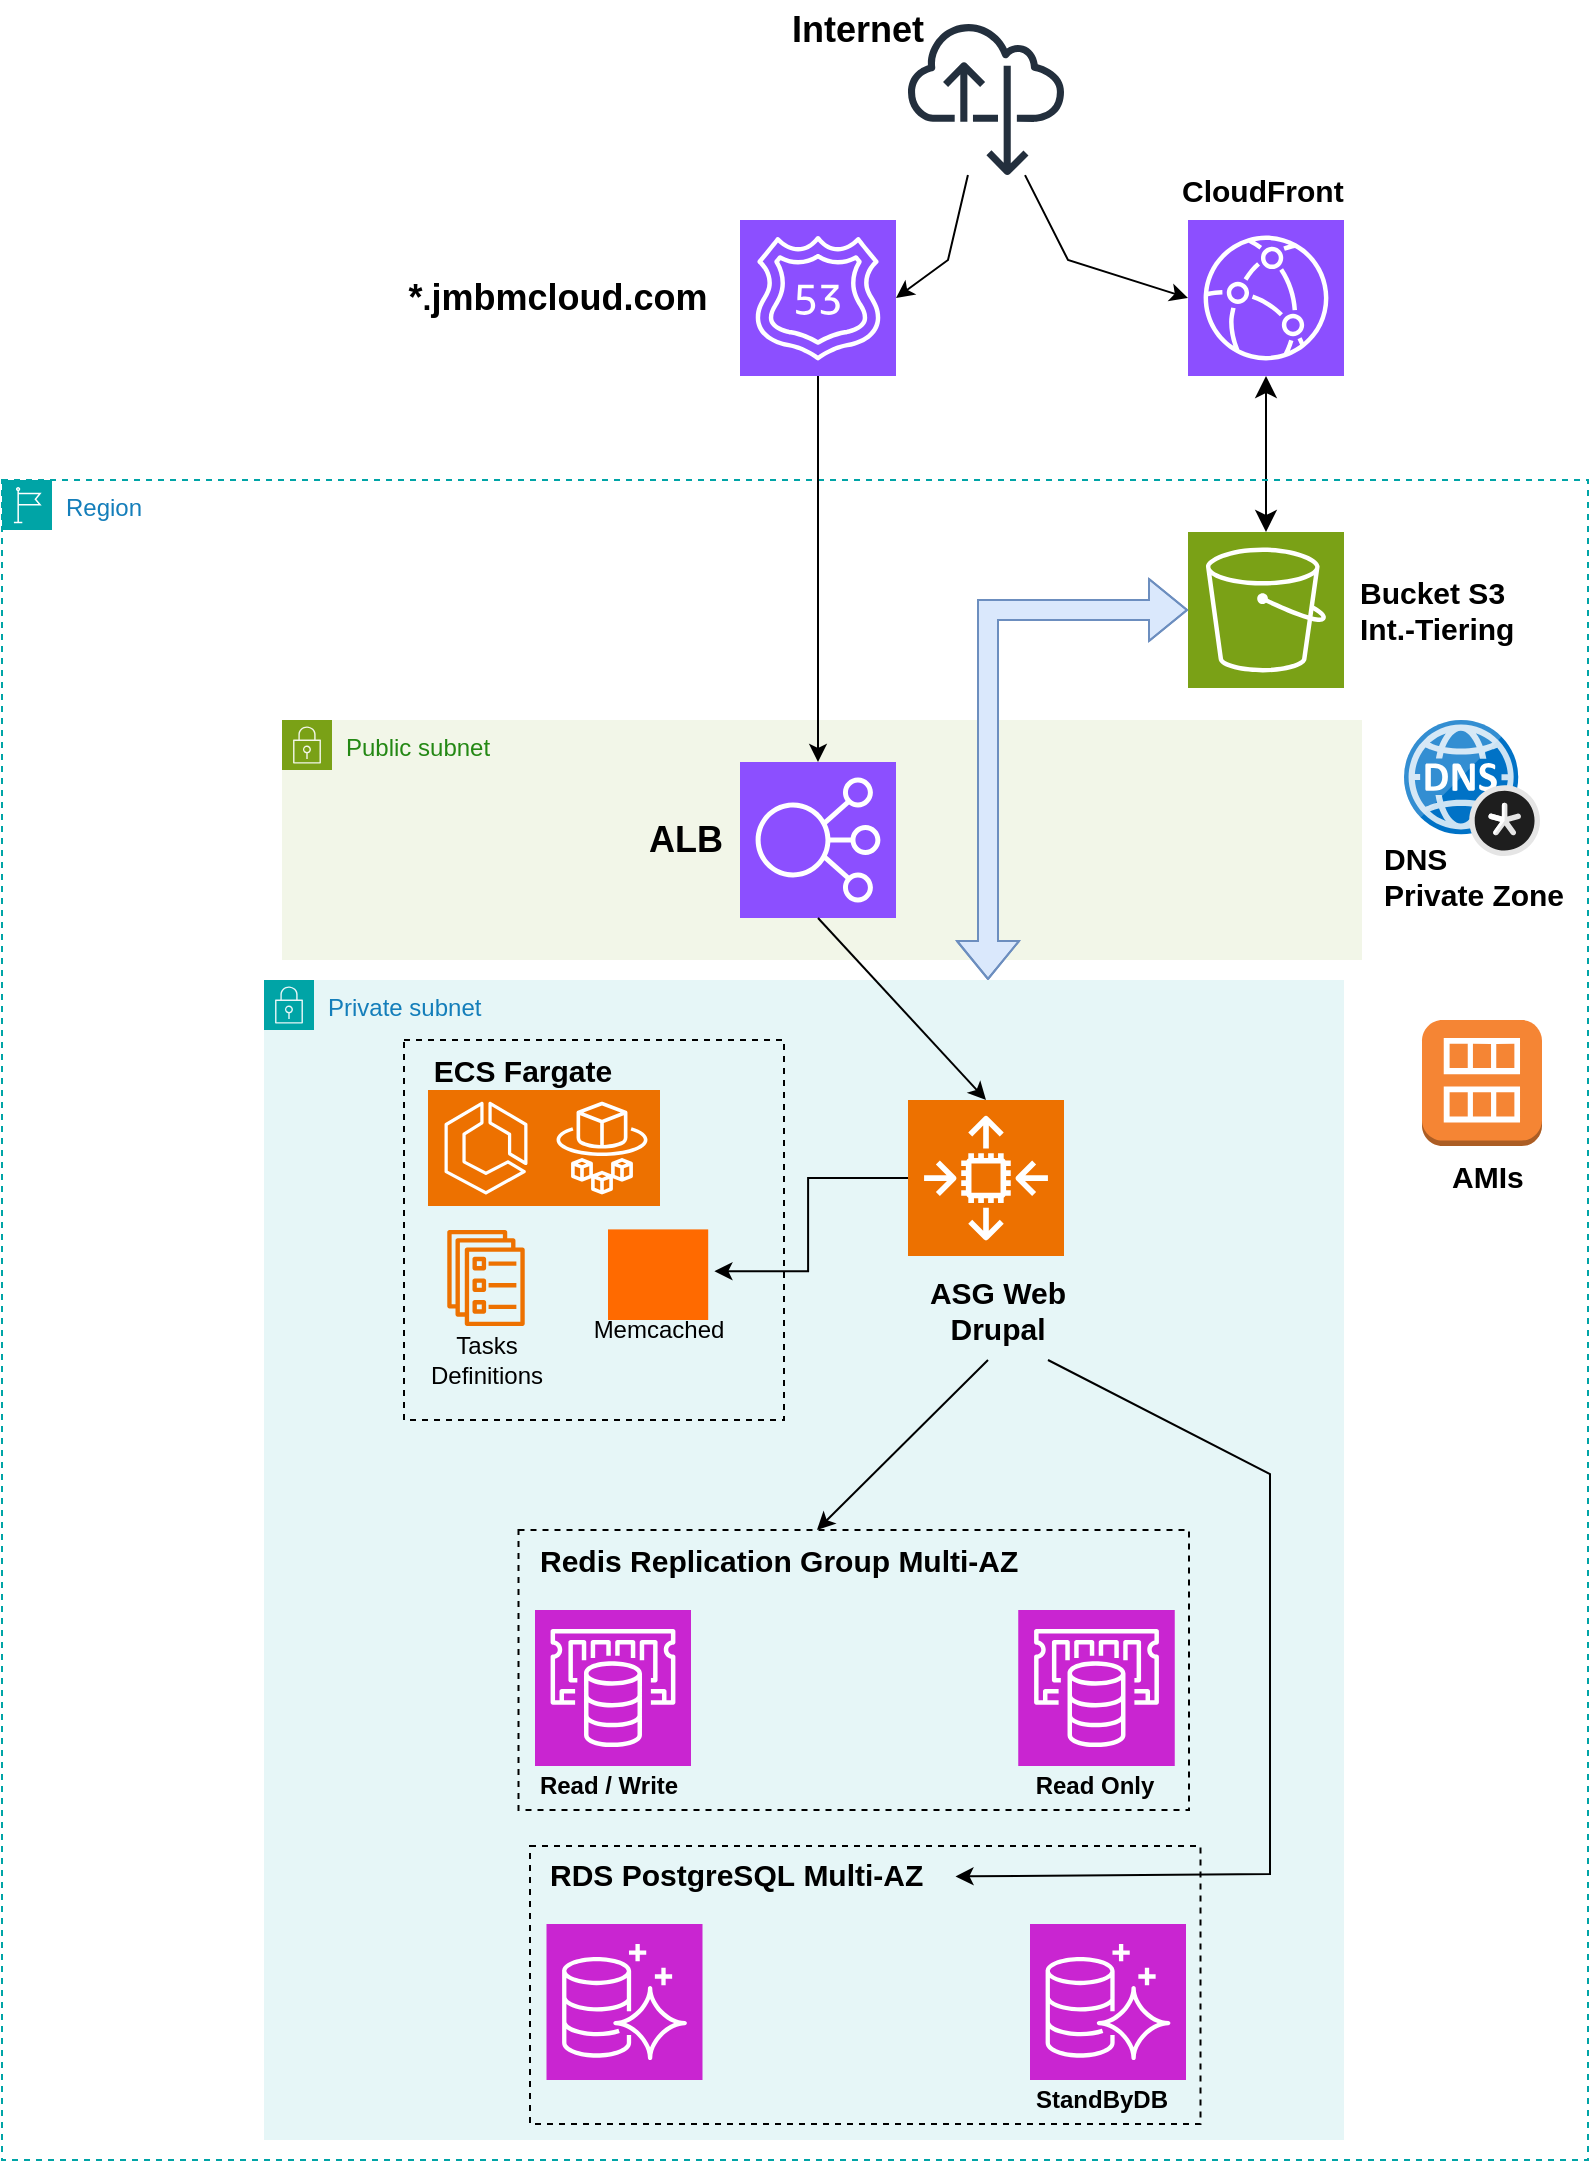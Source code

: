 <mxfile version="26.0.11">
  <diagram name="Página-1" id="rYHq8VYyQoGlc9UguqnX">
    <mxGraphModel grid="1" page="1" gridSize="10" guides="1" tooltips="1" connect="1" arrows="1" fold="1" pageScale="1" pageWidth="827" pageHeight="1169" math="0" shadow="0">
      <root>
        <mxCell id="0" />
        <mxCell id="1" parent="0" />
        <mxCell id="pwwWVJM_wwf5tCDXdT73-26" value="" style="edgeStyle=none;rounded=0;orthogonalLoop=1;jettySize=auto;html=1;entryX=0;entryY=0.5;entryDx=0;entryDy=0;entryPerimeter=0;" edge="1" parent="1" source="pwwWVJM_wwf5tCDXdT73-6" target="pwwWVJM_wwf5tCDXdT73-9">
          <mxGeometry relative="1" as="geometry">
            <Array as="points">
              <mxPoint x="550" y="140" />
            </Array>
          </mxGeometry>
        </mxCell>
        <mxCell id="pwwWVJM_wwf5tCDXdT73-6" value="" style="sketch=0;outlineConnect=0;fontColor=#232F3E;gradientColor=none;fillColor=#232F3D;strokeColor=none;dashed=0;verticalLabelPosition=bottom;verticalAlign=top;align=center;html=1;fontSize=12;fontStyle=0;aspect=fixed;pointerEvents=1;shape=mxgraph.aws4.internet_alt22;" vertex="1" parent="1">
          <mxGeometry x="470" y="20" width="78" height="78" as="geometry" />
        </mxCell>
        <mxCell id="pwwWVJM_wwf5tCDXdT73-27" value="" style="edgeStyle=none;rounded=0;orthogonalLoop=1;jettySize=auto;html=1;entryX=1;entryY=0.5;entryDx=0;entryDy=0;entryPerimeter=0;" edge="1" parent="1" source="pwwWVJM_wwf5tCDXdT73-6" target="pwwWVJM_wwf5tCDXdT73-7">
          <mxGeometry relative="1" as="geometry">
            <mxPoint x="460" y="110" as="sourcePoint" />
            <mxPoint x="430" y="140" as="targetPoint" />
            <Array as="points">
              <mxPoint x="490" y="140" />
            </Array>
          </mxGeometry>
        </mxCell>
        <mxCell id="pwwWVJM_wwf5tCDXdT73-7" value="" style="sketch=0;points=[[0,0,0],[0.25,0,0],[0.5,0,0],[0.75,0,0],[1,0,0],[0,1,0],[0.25,1,0],[0.5,1,0],[0.75,1,0],[1,1,0],[0,0.25,0],[0,0.5,0],[0,0.75,0],[1,0.25,0],[1,0.5,0],[1,0.75,0]];outlineConnect=0;fontColor=#232F3E;fillColor=#8C4FFF;strokeColor=#ffffff;dashed=0;verticalLabelPosition=bottom;verticalAlign=top;align=center;html=1;fontSize=12;fontStyle=0;aspect=fixed;shape=mxgraph.aws4.resourceIcon;resIcon=mxgraph.aws4.route_53;" vertex="1" parent="1">
          <mxGeometry x="386" y="120" width="78" height="78" as="geometry" />
        </mxCell>
        <mxCell id="pwwWVJM_wwf5tCDXdT73-9" value="" style="sketch=0;points=[[0,0,0],[0.25,0,0],[0.5,0,0],[0.75,0,0],[1,0,0],[0,1,0],[0.25,1,0],[0.5,1,0],[0.75,1,0],[1,1,0],[0,0.25,0],[0,0.5,0],[0,0.75,0],[1,0.25,0],[1,0.5,0],[1,0.75,0]];outlineConnect=0;fontColor=#232F3E;fillColor=#8C4FFF;strokeColor=#ffffff;dashed=0;verticalLabelPosition=bottom;verticalAlign=top;align=center;html=1;fontSize=12;fontStyle=0;aspect=fixed;shape=mxgraph.aws4.resourceIcon;resIcon=mxgraph.aws4.cloudfront;" vertex="1" parent="1">
          <mxGeometry x="610" y="120" width="78" height="78" as="geometry" />
        </mxCell>
        <mxCell id="pwwWVJM_wwf5tCDXdT73-25" value="" style="edgeStyle=none;orthogonalLoop=1;jettySize=auto;html=1;endArrow=classic;startArrow=classic;endSize=8;startSize=8;rounded=0;entryX=0.5;entryY=0;entryDx=0;entryDy=0;entryPerimeter=0;startFill=1;endFill=1;exitX=0.5;exitY=1;exitDx=0;exitDy=0;exitPerimeter=0;" edge="1" parent="1" source="pwwWVJM_wwf5tCDXdT73-9" target="pwwWVJM_wwf5tCDXdT73-8">
          <mxGeometry width="100" relative="1" as="geometry">
            <mxPoint x="680" y="200" as="sourcePoint" />
            <mxPoint x="760" y="140" as="targetPoint" />
            <Array as="points" />
          </mxGeometry>
        </mxCell>
        <mxCell id="FW9c8I9qHmgRySXw3Ds8-1" value="&lt;span style=&quot;font-size: 18px;&quot;&gt;&lt;b&gt;Internet&lt;/b&gt;&lt;/span&gt;" style="text;strokeColor=none;align=center;fillColor=none;html=1;verticalAlign=middle;whiteSpace=wrap;rounded=0;" vertex="1" parent="1">
          <mxGeometry x="370" y="10" width="150" height="30" as="geometry" />
        </mxCell>
        <mxCell id="FW9c8I9qHmgRySXw3Ds8-25" value="&lt;span style=&quot;font-size: 15px;&quot;&gt;&lt;b&gt;CloudFront&lt;/b&gt;&lt;/span&gt;" style="text;strokeColor=none;align=left;fillColor=none;html=1;verticalAlign=middle;whiteSpace=wrap;rounded=0;" vertex="1" parent="1">
          <mxGeometry x="605" y="90" width="90" height="30" as="geometry" />
        </mxCell>
        <mxCell id="pwwWVJM_wwf5tCDXdT73-15" value="Region" style="points=[[0,0],[0.25,0],[0.5,0],[0.75,0],[1,0],[1,0.25],[1,0.5],[1,0.75],[1,1],[0.75,1],[0.5,1],[0.25,1],[0,1],[0,0.75],[0,0.5],[0,0.25]];outlineConnect=0;gradientColor=none;html=1;whiteSpace=wrap;fontSize=12;fontStyle=0;container=1;pointerEvents=0;collapsible=0;recursiveResize=0;shape=mxgraph.aws4.group;grIcon=mxgraph.aws4.group_region;strokeColor=#00A4A6;fillColor=none;verticalAlign=top;align=left;spacingLeft=30;fontColor=#147EBA;dashed=1;" vertex="1" parent="1">
          <mxGeometry x="17" y="250" width="793" height="840" as="geometry" />
        </mxCell>
        <mxCell id="pwwWVJM_wwf5tCDXdT73-19" value="Public subnet" style="points=[[0,0],[0.25,0],[0.5,0],[0.75,0],[1,0],[1,0.25],[1,0.5],[1,0.75],[1,1],[0.75,1],[0.5,1],[0.25,1],[0,1],[0,0.75],[0,0.5],[0,0.25]];outlineConnect=0;gradientColor=none;html=1;whiteSpace=wrap;fontSize=12;fontStyle=0;container=1;pointerEvents=0;collapsible=0;recursiveResize=0;shape=mxgraph.aws4.group;grIcon=mxgraph.aws4.group_security_group;grStroke=0;strokeColor=#7AA116;fillColor=#F2F6E8;verticalAlign=top;align=left;spacingLeft=30;fontColor=#248814;dashed=0;" vertex="1" parent="pwwWVJM_wwf5tCDXdT73-15">
          <mxGeometry x="140" y="120" width="540" height="120" as="geometry" />
        </mxCell>
        <mxCell id="pwwWVJM_wwf5tCDXdT73-10" value="" style="sketch=0;points=[[0,0,0],[0.25,0,0],[0.5,0,0],[0.75,0,0],[1,0,0],[0,1,0],[0.25,1,0],[0.5,1,0],[0.75,1,0],[1,1,0],[0,0.25,0],[0,0.5,0],[0,0.75,0],[1,0.25,0],[1,0.5,0],[1,0.75,0]];outlineConnect=0;fontColor=#232F3E;fillColor=#8C4FFF;strokeColor=#ffffff;dashed=0;verticalLabelPosition=bottom;verticalAlign=top;align=center;html=1;fontSize=12;fontStyle=0;aspect=fixed;shape=mxgraph.aws4.resourceIcon;resIcon=mxgraph.aws4.elastic_load_balancing;" vertex="1" parent="pwwWVJM_wwf5tCDXdT73-19">
          <mxGeometry x="229" y="21" width="78" height="78" as="geometry" />
        </mxCell>
        <mxCell id="FW9c8I9qHmgRySXw3Ds8-71" value="&lt;span style=&quot;font-size: 18px;&quot;&gt;&lt;b&gt;ALB&lt;/b&gt;&lt;/span&gt;" style="text;strokeColor=none;align=center;fillColor=none;html=1;verticalAlign=middle;whiteSpace=wrap;rounded=0;" vertex="1" parent="pwwWVJM_wwf5tCDXdT73-19">
          <mxGeometry x="127.25" y="45" width="150" height="30" as="geometry" />
        </mxCell>
        <mxCell id="pwwWVJM_wwf5tCDXdT73-8" value="" style="sketch=0;points=[[0,0,0],[0.25,0,0],[0.5,0,0],[0.75,0,0],[1,0,0],[0,1,0],[0.25,1,0],[0.5,1,0],[0.75,1,0],[1,1,0],[0,0.25,0],[0,0.5,0],[0,0.75,0],[1,0.25,0],[1,0.5,0],[1,0.75,0]];outlineConnect=0;fontColor=#232F3E;fillColor=#7AA116;strokeColor=#ffffff;dashed=0;verticalLabelPosition=bottom;verticalAlign=top;align=center;html=1;fontSize=12;fontStyle=0;aspect=fixed;shape=mxgraph.aws4.resourceIcon;resIcon=mxgraph.aws4.s3;" vertex="1" parent="pwwWVJM_wwf5tCDXdT73-15">
          <mxGeometry x="593" y="26" width="78" height="78" as="geometry" />
        </mxCell>
        <mxCell id="FW9c8I9qHmgRySXw3Ds8-20" value="&lt;b style=&quot;&quot;&gt;&lt;font style=&quot;font-size: 15px;&quot;&gt;Bucket S3&lt;/font&gt;&lt;/b&gt;&lt;div&gt;&lt;b style=&quot;background-color: transparent; color: light-dark(rgb(0, 0, 0), rgb(255, 255, 255));&quot;&gt;&lt;font style=&quot;font-size: 15px;&quot;&gt;Int.-Tiering&lt;/font&gt;&lt;/b&gt;&lt;/div&gt;" style="text;strokeColor=none;align=left;fillColor=none;html=1;verticalAlign=middle;whiteSpace=wrap;rounded=0;" vertex="1" parent="pwwWVJM_wwf5tCDXdT73-15">
          <mxGeometry x="677" y="50" width="84" height="30" as="geometry" />
        </mxCell>
        <mxCell id="FW9c8I9qHmgRySXw3Ds8-39" value="" style="shape=flexArrow;endArrow=classic;startArrow=classic;html=1;rounded=0;fillColor=#dae8fc;strokeColor=#6c8ebf;" edge="1" parent="pwwWVJM_wwf5tCDXdT73-15">
          <mxGeometry width="100" height="100" relative="1" as="geometry">
            <mxPoint x="493" y="250" as="sourcePoint" />
            <mxPoint x="593.0" y="65" as="targetPoint" />
            <Array as="points">
              <mxPoint x="493" y="210" />
              <mxPoint x="493" y="170" />
              <mxPoint x="493" y="65" />
            </Array>
          </mxGeometry>
        </mxCell>
        <mxCell id="FW9c8I9qHmgRySXw3Ds8-72" value="" style="outlineConnect=0;dashed=0;verticalLabelPosition=bottom;verticalAlign=top;align=center;html=1;shape=mxgraph.aws3.ami;fillColor=#F58534;gradientColor=none;" vertex="1" parent="pwwWVJM_wwf5tCDXdT73-15">
          <mxGeometry x="710" y="270" width="60" height="63" as="geometry" />
        </mxCell>
        <mxCell id="FW9c8I9qHmgRySXw3Ds8-73" value="&lt;b&gt;&lt;font style=&quot;font-size: 15px;&quot;&gt;AMIs&lt;/font&gt;&lt;/b&gt;" style="text;whiteSpace=wrap;html=1;" vertex="1" parent="pwwWVJM_wwf5tCDXdT73-15">
          <mxGeometry x="723" y="333" width="60" height="30" as="geometry" />
        </mxCell>
        <mxCell id="FW9c8I9qHmgRySXw3Ds8-75" value="" style="image;sketch=0;aspect=fixed;html=1;points=[];align=center;fontSize=12;image=img/lib/mscae/DNS_Private_Zones.svg;" vertex="1" parent="pwwWVJM_wwf5tCDXdT73-15">
          <mxGeometry x="701" y="120" width="68" height="68" as="geometry" />
        </mxCell>
        <mxCell id="FW9c8I9qHmgRySXw3Ds8-76" value="&lt;b&gt;&lt;font style=&quot;font-size: 15px;&quot;&gt;DNS&lt;/font&gt;&lt;/b&gt;&lt;div&gt;&lt;b&gt;&lt;font style=&quot;font-size: 15px;&quot;&gt;Private Zone&lt;/font&gt;&lt;/b&gt;&lt;/div&gt;" style="text;whiteSpace=wrap;html=1;" vertex="1" parent="pwwWVJM_wwf5tCDXdT73-15">
          <mxGeometry x="689" y="174" width="102" height="46" as="geometry" />
        </mxCell>
        <mxCell id="FW9c8I9qHmgRySXw3Ds8-77" style="edgeStyle=none;rounded=0;orthogonalLoop=1;jettySize=auto;html=1;exitX=0.25;exitY=1;exitDx=0;exitDy=0;" edge="1" parent="pwwWVJM_wwf5tCDXdT73-15" source="FW9c8I9qHmgRySXw3Ds8-76" target="FW9c8I9qHmgRySXw3Ds8-76">
          <mxGeometry relative="1" as="geometry" />
        </mxCell>
        <mxCell id="pwwWVJM_wwf5tCDXdT73-20" value="Private subnet" style="points=[[0,0],[0.25,0],[0.5,0],[0.75,0],[1,0],[1,0.25],[1,0.5],[1,0.75],[1,1],[0.75,1],[0.5,1],[0.25,1],[0,1],[0,0.75],[0,0.5],[0,0.25]];outlineConnect=0;gradientColor=none;html=1;whiteSpace=wrap;fontSize=12;fontStyle=0;container=1;pointerEvents=0;collapsible=0;recursiveResize=0;shape=mxgraph.aws4.group;grIcon=mxgraph.aws4.group_security_group;grStroke=0;strokeColor=#00A4A6;fillColor=#E6F6F7;verticalAlign=top;align=left;spacingLeft=30;fontColor=#147EBA;dashed=0;" vertex="1" parent="pwwWVJM_wwf5tCDXdT73-15">
          <mxGeometry x="131" y="250" width="540" height="580" as="geometry" />
        </mxCell>
        <mxCell id="pwwWVJM_wwf5tCDXdT73-11" value="" style="sketch=0;points=[[0,0,0],[0.25,0,0],[0.5,0,0],[0.75,0,0],[1,0,0],[0,1,0],[0.25,1,0],[0.5,1,0],[0.75,1,0],[1,1,0],[0,0.25,0],[0,0.5,0],[0,0.75,0],[1,0.25,0],[1,0.5,0],[1,0.75,0]];outlineConnect=0;fontColor=#232F3E;fillColor=#ED7100;strokeColor=#ffffff;dashed=0;verticalLabelPosition=bottom;verticalAlign=top;align=center;html=1;fontSize=12;fontStyle=0;aspect=fixed;shape=mxgraph.aws4.resourceIcon;resIcon=mxgraph.aws4.auto_scaling2;" vertex="1" parent="pwwWVJM_wwf5tCDXdT73-20">
          <mxGeometry x="322" y="60" width="78" height="78" as="geometry" />
        </mxCell>
        <mxCell id="erLyG1V6asY8YflQRMMO-1" value="" style="sketch=0;points=[[0,0,0],[0.25,0,0],[0.5,0,0],[0.75,0,0],[1,0,0],[0,1,0],[0.25,1,0],[0.5,1,0],[0.75,1,0],[1,1,0],[0,0.25,0],[0,0.5,0],[0,0.75,0],[1,0.25,0],[1,0.5,0],[1,0.75,0]];outlineConnect=0;fontColor=#232F3E;fillColor=#ED7100;strokeColor=#ffffff;dashed=0;verticalLabelPosition=bottom;verticalAlign=top;align=center;html=1;fontSize=12;fontStyle=0;aspect=fixed;shape=mxgraph.aws4.resourceIcon;resIcon=mxgraph.aws4.ecs;" vertex="1" parent="pwwWVJM_wwf5tCDXdT73-20">
          <mxGeometry x="82" y="55" width="58" height="58" as="geometry" />
        </mxCell>
        <mxCell id="erLyG1V6asY8YflQRMMO-3" value="" style="sketch=0;points=[[0,0,0],[0.25,0,0],[0.5,0,0],[0.75,0,0],[1,0,0],[0,1,0],[0.25,1,0],[0.5,1,0],[0.75,1,0],[1,1,0],[0,0.25,0],[0,0.5,0],[0,0.75,0],[1,0.25,0],[1,0.5,0],[1,0.75,0]];outlineConnect=0;fontColor=#232F3E;fillColor=#ED7100;strokeColor=#ffffff;dashed=0;verticalLabelPosition=bottom;verticalAlign=top;align=center;html=1;fontSize=12;fontStyle=0;aspect=fixed;shape=mxgraph.aws4.resourceIcon;resIcon=mxgraph.aws4.fargate;" vertex="1" parent="pwwWVJM_wwf5tCDXdT73-20">
          <mxGeometry x="140" y="55" width="58" height="58" as="geometry" />
        </mxCell>
        <mxCell id="erLyG1V6asY8YflQRMMO-2" value="" style="sketch=0;outlineConnect=0;fontColor=#232F3E;gradientColor=none;fillColor=#ED7100;strokeColor=none;dashed=0;verticalLabelPosition=bottom;verticalAlign=top;align=center;html=1;fontSize=12;fontStyle=0;aspect=fixed;pointerEvents=1;shape=mxgraph.aws4.ecs_service;" vertex="1" parent="pwwWVJM_wwf5tCDXdT73-20">
          <mxGeometry x="91.5" y="125" width="39" height="48" as="geometry" />
        </mxCell>
        <mxCell id="FW9c8I9qHmgRySXw3Ds8-3" value="&lt;b style=&quot;&quot;&gt;&lt;font style=&quot;font-size: 15px;&quot;&gt;ECS Fargate&lt;/font&gt;&lt;/b&gt;" style="text;strokeColor=none;align=center;fillColor=none;html=1;verticalAlign=middle;whiteSpace=wrap;rounded=0;" vertex="1" parent="pwwWVJM_wwf5tCDXdT73-20">
          <mxGeometry x="73" y="30" width="113" height="30" as="geometry" />
        </mxCell>
        <mxCell id="FW9c8I9qHmgRySXw3Ds8-4" value="Tasks&lt;div&gt;Definitions&lt;/div&gt;" style="text;html=1;align=center;verticalAlign=middle;resizable=0;points=[];autosize=1;strokeColor=none;fillColor=none;" vertex="1" parent="pwwWVJM_wwf5tCDXdT73-20">
          <mxGeometry x="71" y="170" width="80" height="40" as="geometry" />
        </mxCell>
        <mxCell id="FW9c8I9qHmgRySXw3Ds8-66" style="edgeStyle=none;rounded=0;orthogonalLoop=1;jettySize=auto;html=1;" edge="1" parent="pwwWVJM_wwf5tCDXdT73-20">
          <mxGeometry relative="1" as="geometry">
            <mxPoint x="392" y="190" as="sourcePoint" />
            <mxPoint x="345.75" y="448.199" as="targetPoint" />
            <Array as="points">
              <mxPoint x="503" y="247" />
              <mxPoint x="503" y="337" />
              <mxPoint x="503" y="447" />
            </Array>
          </mxGeometry>
        </mxCell>
        <mxCell id="FW9c8I9qHmgRySXw3Ds8-10" value="&lt;font style=&quot;font-size: 15px;&quot;&gt;&lt;b style=&quot;&quot;&gt;ASG&amp;nbsp;&lt;/b&gt;&lt;b style=&quot;background-color: transparent; color: light-dark(rgb(0, 0, 0), rgb(255, 255, 255));&quot;&gt;Web Drupal&lt;/b&gt;&lt;/font&gt;" style="text;strokeColor=none;align=center;fillColor=none;html=1;verticalAlign=middle;whiteSpace=wrap;rounded=0;" vertex="1" parent="pwwWVJM_wwf5tCDXdT73-20">
          <mxGeometry x="312" y="150" width="109.5" height="30" as="geometry" />
        </mxCell>
        <mxCell id="FW9c8I9qHmgRySXw3Ds8-51" value="" style="group" connectable="0" vertex="1" parent="pwwWVJM_wwf5tCDXdT73-20">
          <mxGeometry x="133" y="432" width="335.25" height="140" as="geometry" />
        </mxCell>
        <mxCell id="FW9c8I9qHmgRySXw3Ds8-52" value="" style="whiteSpace=wrap;html=1;fillColor=none;dashed=1;" vertex="1" parent="FW9c8I9qHmgRySXw3Ds8-51">
          <mxGeometry y="1" width="335.25" height="139" as="geometry" />
        </mxCell>
        <mxCell id="FW9c8I9qHmgRySXw3Ds8-53" value="" style="sketch=0;points=[[0,0,0],[0.25,0,0],[0.5,0,0],[0.75,0,0],[1,0,0],[0,1,0],[0.25,1,0],[0.5,1,0],[0.75,1,0],[1,1,0],[0,0.25,0],[0,0.5,0],[0,0.75,0],[1,0.25,0],[1,0.5,0],[1,0.75,0]];outlineConnect=0;fontColor=#232F3E;fillColor=#C925D1;strokeColor=#ffffff;dashed=0;verticalLabelPosition=bottom;verticalAlign=top;align=center;html=1;fontSize=12;fontStyle=0;aspect=fixed;shape=mxgraph.aws4.resourceIcon;resIcon=mxgraph.aws4.aurora;" vertex="1" parent="FW9c8I9qHmgRySXw3Ds8-51">
          <mxGeometry x="8.25" y="40" width="78" height="78" as="geometry" />
        </mxCell>
        <mxCell id="FW9c8I9qHmgRySXw3Ds8-54" value="" style="sketch=0;points=[[0,0,0],[0.25,0,0],[0.5,0,0],[0.75,0,0],[1,0,0],[0,1,0],[0.25,1,0],[0.5,1,0],[0.75,1,0],[1,1,0],[0,0.25,0],[0,0.5,0],[0,0.75,0],[1,0.25,0],[1,0.5,0],[1,0.75,0]];outlineConnect=0;fontColor=#232F3E;fillColor=#C925D1;strokeColor=#ffffff;dashed=0;verticalLabelPosition=bottom;verticalAlign=top;align=center;html=1;fontSize=12;fontStyle=0;aspect=fixed;shape=mxgraph.aws4.resourceIcon;resIcon=mxgraph.aws4.aurora;" vertex="1" parent="FW9c8I9qHmgRySXw3Ds8-51">
          <mxGeometry x="250" y="40" width="78" height="78" as="geometry" />
        </mxCell>
        <mxCell id="FW9c8I9qHmgRySXw3Ds8-55" value="&lt;b&gt;&lt;font style=&quot;font-size: 15px;&quot;&gt;RDS PostgreSQL&amp;nbsp;&lt;/font&gt;&lt;/b&gt;&lt;b style=&quot;background-color: transparent; color: light-dark(rgb(0, 0, 0), rgb(255, 255, 255));&quot;&gt;&lt;font style=&quot;font-size: 15px;&quot;&gt;Multi-AZ&lt;/font&gt;&lt;/b&gt;" style="text;whiteSpace=wrap;html=1;" vertex="1" parent="FW9c8I9qHmgRySXw3Ds8-51">
          <mxGeometry x="8.25" width="210.25" height="40" as="geometry" />
        </mxCell>
        <mxCell id="FW9c8I9qHmgRySXw3Ds8-67" value="&lt;b&gt;StandByDB&lt;/b&gt;" style="text;whiteSpace=wrap;html=1;" vertex="1" parent="FW9c8I9qHmgRySXw3Ds8-51">
          <mxGeometry x="251" y="114" width="77" height="30" as="geometry" />
        </mxCell>
        <mxCell id="FW9c8I9qHmgRySXw3Ds8-56" value="" style="group" connectable="0" vertex="1" parent="pwwWVJM_wwf5tCDXdT73-20">
          <mxGeometry x="127.25" y="275" width="335.25" height="140" as="geometry" />
        </mxCell>
        <mxCell id="FW9c8I9qHmgRySXw3Ds8-57" value="" style="whiteSpace=wrap;html=1;fillColor=none;dashed=1;" vertex="1" parent="FW9c8I9qHmgRySXw3Ds8-56">
          <mxGeometry width="335.25" height="140" as="geometry" />
        </mxCell>
        <mxCell id="FW9c8I9qHmgRySXw3Ds8-58" value="" style="sketch=0;points=[[0,0,0],[0.25,0,0],[0.5,0,0],[0.75,0,0],[1,0,0],[0,1,0],[0.25,1,0],[0.5,1,0],[0.75,1,0],[1,1,0],[0,0.25,0],[0,0.5,0],[0,0.75,0],[1,0.25,0],[1,0.5,0],[1,0.75,0]];outlineConnect=0;fontColor=#232F3E;fillColor=#C925D1;strokeColor=#ffffff;dashed=0;verticalLabelPosition=bottom;verticalAlign=top;align=center;html=1;fontSize=12;fontStyle=0;aspect=fixed;shape=mxgraph.aws4.resourceIcon;resIcon=mxgraph.aws4.aurora;" vertex="1" parent="FW9c8I9qHmgRySXw3Ds8-56">
          <mxGeometry x="8.25" y="40" width="78" height="78" as="geometry" />
        </mxCell>
        <mxCell id="FW9c8I9qHmgRySXw3Ds8-59" value="" style="sketch=0;points=[[0,0,0],[0.25,0,0],[0.5,0,0],[0.75,0,0],[1,0,0],[0,1,0],[0.25,1,0],[0.5,1,0],[0.75,1,0],[1,1,0],[0,0.25,0],[0,0.5,0],[0,0.75,0],[1,0.25,0],[1,0.5,0],[1,0.75,0]];outlineConnect=0;fontColor=#232F3E;fillColor=#C925D1;strokeColor=#ffffff;dashed=0;verticalLabelPosition=bottom;verticalAlign=top;align=center;html=1;fontSize=12;fontStyle=0;aspect=fixed;shape=mxgraph.aws4.resourceIcon;resIcon=mxgraph.aws4.aurora;" vertex="1" parent="FW9c8I9qHmgRySXw3Ds8-56">
          <mxGeometry x="250" y="40" width="78" height="78" as="geometry" />
        </mxCell>
        <mxCell id="FW9c8I9qHmgRySXw3Ds8-60" value="&lt;b&gt;&lt;font style=&quot;font-size: 15px;&quot;&gt;Redis Replication Group&amp;nbsp;&lt;/font&gt;&lt;/b&gt;&lt;b style=&quot;background-color: transparent; color: light-dark(rgb(0, 0, 0), rgb(255, 255, 255));&quot;&gt;&lt;font style=&quot;font-size: 15px;&quot;&gt;Multi-AZ&lt;/font&gt;&lt;/b&gt;" style="text;whiteSpace=wrap;html=1;" vertex="1" parent="FW9c8I9qHmgRySXw3Ds8-56">
          <mxGeometry x="8.25" width="241.75" height="40" as="geometry" />
        </mxCell>
        <mxCell id="FW9c8I9qHmgRySXw3Ds8-61" value="" style="sketch=0;points=[[0,0,0],[0.25,0,0],[0.5,0,0],[0.75,0,0],[1,0,0],[0,1,0],[0.25,1,0],[0.5,1,0],[0.75,1,0],[1,1,0],[0,0.25,0],[0,0.5,0],[0,0.75,0],[1,0.25,0],[1,0.5,0],[1,0.75,0]];outlineConnect=0;fontColor=#232F3E;fillColor=#C925D1;strokeColor=#ffffff;dashed=0;verticalLabelPosition=bottom;verticalAlign=top;align=center;html=1;fontSize=12;fontStyle=0;aspect=fixed;shape=mxgraph.aws4.resourceIcon;resIcon=mxgraph.aws4.elasticache;" vertex="1" parent="FW9c8I9qHmgRySXw3Ds8-56">
          <mxGeometry x="8.25" y="40" width="78" height="78" as="geometry" />
        </mxCell>
        <mxCell id="FW9c8I9qHmgRySXw3Ds8-62" value="" style="sketch=0;points=[[0,0,0],[0.25,0,0],[0.5,0,0],[0.75,0,0],[1,0,0],[0,1,0],[0.25,1,0],[0.5,1,0],[0.75,1,0],[1,1,0],[0,0.25,0],[0,0.5,0],[0,0.75,0],[1,0.25,0],[1,0.5,0],[1,0.75,0]];outlineConnect=0;fontColor=#232F3E;fillColor=#C925D1;strokeColor=#ffffff;dashed=0;verticalLabelPosition=bottom;verticalAlign=top;align=center;html=1;fontSize=12;fontStyle=0;aspect=fixed;shape=mxgraph.aws4.resourceIcon;resIcon=mxgraph.aws4.elasticache;" vertex="1" parent="FW9c8I9qHmgRySXw3Ds8-56">
          <mxGeometry x="250" y="40" width="78" height="78" as="geometry" />
        </mxCell>
        <mxCell id="FW9c8I9qHmgRySXw3Ds8-63" value="&lt;b&gt;Read / Write&lt;/b&gt;" style="text;html=1;align=center;verticalAlign=middle;resizable=0;points=[];autosize=1;strokeColor=none;fillColor=none;" vertex="1" parent="FW9c8I9qHmgRySXw3Ds8-56">
          <mxGeometry y="113" width="90" height="30" as="geometry" />
        </mxCell>
        <mxCell id="FW9c8I9qHmgRySXw3Ds8-64" value="&lt;b&gt;Read Only&lt;/b&gt;" style="text;html=1;align=center;verticalAlign=middle;resizable=0;points=[];autosize=1;strokeColor=none;fillColor=none;" vertex="1" parent="FW9c8I9qHmgRySXw3Ds8-56">
          <mxGeometry x="248" y="113" width="80" height="30" as="geometry" />
        </mxCell>
        <mxCell id="FW9c8I9qHmgRySXw3Ds8-65" style="edgeStyle=none;rounded=0;orthogonalLoop=1;jettySize=auto;html=1;" edge="1" parent="pwwWVJM_wwf5tCDXdT73-20" target="FW9c8I9qHmgRySXw3Ds8-60">
          <mxGeometry relative="1" as="geometry">
            <mxPoint x="362" y="190" as="sourcePoint" />
            <mxPoint x="343" y="270" as="targetPoint" />
          </mxGeometry>
        </mxCell>
        <mxCell id="lccpiMzBJPkLIp2vXgzi-1" value="" style="points=[];aspect=fixed;html=1;align=center;shadow=0;dashed=0;fillColor=#FF6A00;strokeColor=none;shape=mxgraph.alibaba_cloud.memcache;" vertex="1" parent="pwwWVJM_wwf5tCDXdT73-20">
          <mxGeometry x="172.0" y="124.7" width="50.1" height="45.3" as="geometry" />
        </mxCell>
        <mxCell id="lccpiMzBJPkLIp2vXgzi-2" value="Memcached" style="text;html=1;align=center;verticalAlign=middle;resizable=0;points=[];autosize=1;strokeColor=none;fillColor=none;" vertex="1" parent="pwwWVJM_wwf5tCDXdT73-20">
          <mxGeometry x="152.05" y="160" width="90" height="30" as="geometry" />
        </mxCell>
        <mxCell id="lccpiMzBJPkLIp2vXgzi-3" style="edgeStyle=orthogonalEdgeStyle;rounded=0;orthogonalLoop=1;jettySize=auto;html=1;exitX=0;exitY=0.5;exitDx=0;exitDy=0;exitPerimeter=0;entryX=1.062;entryY=0.461;entryDx=0;entryDy=0;entryPerimeter=0;" edge="1" parent="pwwWVJM_wwf5tCDXdT73-20" source="pwwWVJM_wwf5tCDXdT73-11" target="lccpiMzBJPkLIp2vXgzi-1">
          <mxGeometry relative="1" as="geometry" />
        </mxCell>
        <mxCell id="lccpiMzBJPkLIp2vXgzi-5" value="" style="whiteSpace=wrap;html=1;fillColor=none;dashed=1;" vertex="1" parent="pwwWVJM_wwf5tCDXdT73-20">
          <mxGeometry x="70" y="30" width="190" height="190" as="geometry" />
        </mxCell>
        <mxCell id="FW9c8I9qHmgRySXw3Ds8-40" style="edgeStyle=none;rounded=0;orthogonalLoop=1;jettySize=auto;html=1;exitX=0.5;exitY=1;exitDx=0;exitDy=0;exitPerimeter=0;entryX=0.5;entryY=0;entryDx=0;entryDy=0;entryPerimeter=0;" edge="1" parent="pwwWVJM_wwf5tCDXdT73-15" source="pwwWVJM_wwf5tCDXdT73-10" target="pwwWVJM_wwf5tCDXdT73-11">
          <mxGeometry relative="1" as="geometry">
            <mxPoint x="543" y="330" as="targetPoint" />
          </mxGeometry>
        </mxCell>
        <mxCell id="pwwWVJM_wwf5tCDXdT73-30" value="" style="edgeStyle=none;rounded=0;orthogonalLoop=1;jettySize=auto;html=1;endArrow=none;endFill=1;startFill=1;startArrow=classic;" edge="1" parent="1" source="pwwWVJM_wwf5tCDXdT73-10" target="pwwWVJM_wwf5tCDXdT73-7">
          <mxGeometry relative="1" as="geometry">
            <mxPoint x="412" y="282" as="targetPoint" />
          </mxGeometry>
        </mxCell>
        <mxCell id="FW9c8I9qHmgRySXw3Ds8-70" value="&lt;b style=&quot;&quot;&gt;&lt;font face=&quot;Helvetica&quot;&gt;&lt;font style=&quot;font-size: 18px;&quot;&gt;*&lt;/font&gt;&lt;span style=&quot;font-size: 16px;&quot;&gt;.&lt;/span&gt;&lt;font style=&quot;font-size: 18px;&quot;&gt;jmbmcloud.com&lt;/font&gt;&lt;/font&gt;&lt;/b&gt;" style="text;strokeColor=none;align=center;fillColor=none;html=1;verticalAlign=middle;whiteSpace=wrap;rounded=0;" vertex="1" parent="1">
          <mxGeometry x="220" y="144" width="150" height="30" as="geometry" />
        </mxCell>
      </root>
    </mxGraphModel>
  </diagram>
</mxfile>
